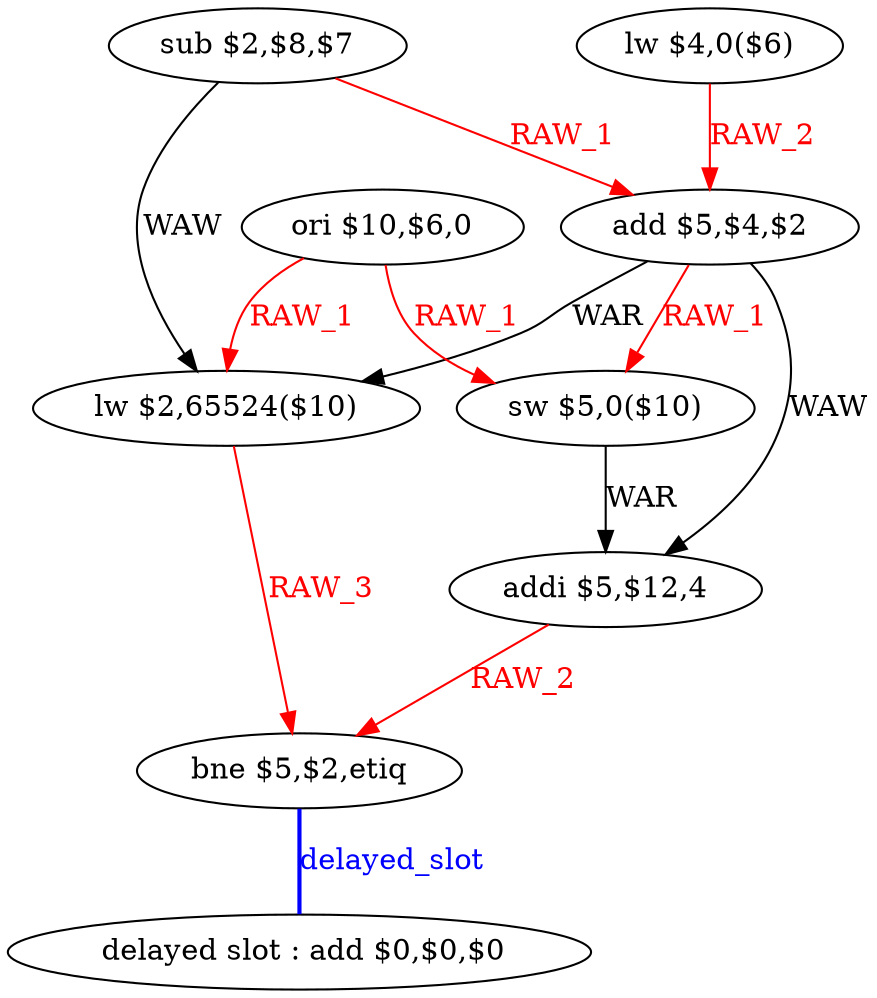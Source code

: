 digraph G1 {
node [shape = ellipse];
i8 [label = " delayed slot : add $0,$0,$0"] ;
i7 ->  i8 [style = bold, dir= none, fontcolor = blue, color = blue, label= "delayed_slot"];
i7 [label = "bne $5,$2,etiq"] ;
i0 [label = "lw $4,0($6)"] ;
i0 ->  i3 [color = red, fontcolor = red, label= "RAW_2"];
i3 [label = "add $5,$4,$2"] ;
i3 ->  i4 [color = red, fontcolor = red, label= "RAW_1"];
i3 ->  i5 [label= "WAR"];
i3 ->  i6 [label= "WAW"];
i4 [label = "sw $5,0($10)"] ;
i4 ->  i6 [label= "WAR"];
i6 [label = "addi $5,$12,4"] ;
i6 ->  i7 [color = red, fontcolor = red, label= "RAW_2"];
i5 [label = "lw $2,65524($10)"] ;
i5 ->  i7 [color = red, fontcolor = red, label= "RAW_3"];
i1 [label = "ori $10,$6,0"] ;
i1 ->  i4 [color = red, fontcolor = red, label= "RAW_1"];
i1 ->  i5 [color = red, fontcolor = red, label= "RAW_1"];
i2 [label = "sub $2,$8,$7"] ;
i2 ->  i3 [color = red, fontcolor = red, label= "RAW_1"];
i2 ->  i5 [label= "WAW"];
}
